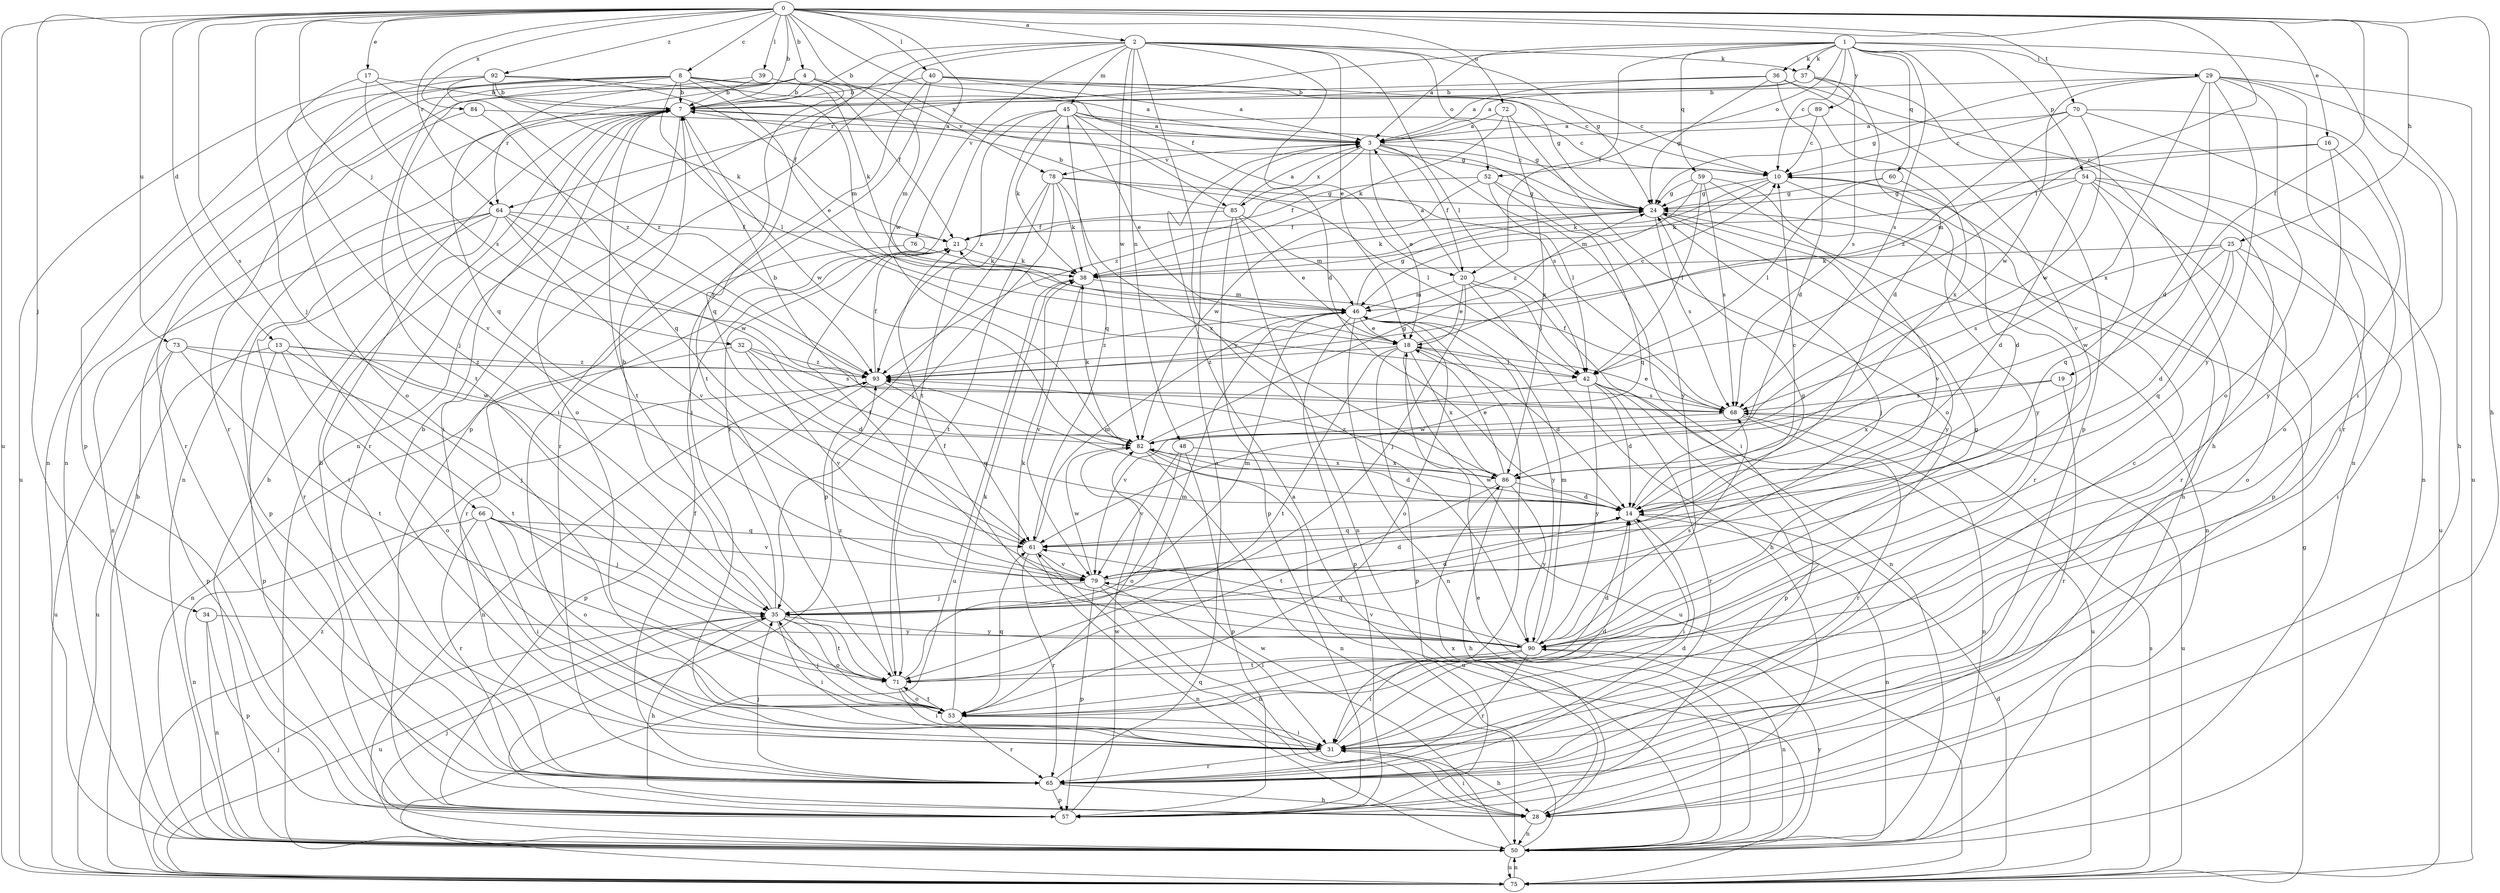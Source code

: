 strict digraph  {
0;
1;
2;
3;
4;
7;
8;
10;
13;
14;
16;
17;
18;
19;
20;
21;
24;
25;
28;
29;
31;
32;
34;
35;
36;
37;
38;
39;
40;
42;
45;
46;
48;
50;
52;
53;
54;
57;
59;
60;
61;
64;
65;
66;
68;
70;
71;
72;
73;
75;
76;
78;
79;
82;
84;
85;
86;
89;
90;
92;
93;
0 -> 2  [label=a];
0 -> 4  [label=b];
0 -> 7  [label=b];
0 -> 8  [label=c];
0 -> 13  [label=d];
0 -> 16  [label=e];
0 -> 17  [label=e];
0 -> 19  [label=f];
0 -> 20  [label=f];
0 -> 25  [label=h];
0 -> 28  [label=h];
0 -> 32  [label=j];
0 -> 34  [label=j];
0 -> 35  [label=j];
0 -> 39  [label=l];
0 -> 40  [label=l];
0 -> 42  [label=l];
0 -> 64  [label=r];
0 -> 66  [label=s];
0 -> 70  [label=t];
0 -> 72  [label=u];
0 -> 73  [label=u];
0 -> 75  [label=u];
0 -> 82  [label=w];
0 -> 84  [label=x];
0 -> 85  [label=x];
0 -> 92  [label=z];
1 -> 3  [label=a];
1 -> 10  [label=c];
1 -> 20  [label=f];
1 -> 29  [label=i];
1 -> 31  [label=i];
1 -> 36  [label=k];
1 -> 37  [label=k];
1 -> 52  [label=o];
1 -> 54  [label=p];
1 -> 57  [label=p];
1 -> 59  [label=q];
1 -> 60  [label=q];
1 -> 64  [label=r];
1 -> 68  [label=s];
1 -> 89  [label=y];
2 -> 7  [label=b];
2 -> 14  [label=d];
2 -> 18  [label=e];
2 -> 24  [label=g];
2 -> 37  [label=k];
2 -> 42  [label=l];
2 -> 45  [label=m];
2 -> 48  [label=n];
2 -> 50  [label=n];
2 -> 52  [label=o];
2 -> 57  [label=p];
2 -> 76  [label=v];
2 -> 82  [label=w];
2 -> 90  [label=y];
3 -> 10  [label=c];
3 -> 18  [label=e];
3 -> 20  [label=f];
3 -> 31  [label=i];
3 -> 78  [label=v];
3 -> 85  [label=x];
3 -> 90  [label=y];
3 -> 93  [label=z];
4 -> 7  [label=b];
4 -> 31  [label=i];
4 -> 46  [label=m];
4 -> 50  [label=n];
4 -> 61  [label=q];
4 -> 64  [label=r];
4 -> 65  [label=r];
4 -> 78  [label=v];
7 -> 3  [label=a];
7 -> 24  [label=g];
7 -> 31  [label=i];
7 -> 50  [label=n];
7 -> 53  [label=o];
7 -> 65  [label=r];
7 -> 71  [label=t];
7 -> 82  [label=w];
8 -> 7  [label=b];
8 -> 10  [label=c];
8 -> 18  [label=e];
8 -> 38  [label=k];
8 -> 42  [label=l];
8 -> 46  [label=m];
8 -> 50  [label=n];
8 -> 57  [label=p];
8 -> 71  [label=t];
8 -> 79  [label=v];
10 -> 24  [label=g];
10 -> 28  [label=h];
10 -> 38  [label=k];
10 -> 46  [label=m];
10 -> 90  [label=y];
13 -> 53  [label=o];
13 -> 57  [label=p];
13 -> 71  [label=t];
13 -> 75  [label=u];
13 -> 82  [label=w];
13 -> 93  [label=z];
14 -> 10  [label=c];
14 -> 31  [label=i];
14 -> 50  [label=n];
14 -> 61  [label=q];
14 -> 82  [label=w];
14 -> 93  [label=z];
16 -> 10  [label=c];
16 -> 46  [label=m];
16 -> 53  [label=o];
16 -> 90  [label=y];
17 -> 7  [label=b];
17 -> 35  [label=j];
17 -> 68  [label=s];
17 -> 93  [label=z];
18 -> 10  [label=c];
18 -> 14  [label=d];
18 -> 42  [label=l];
18 -> 57  [label=p];
18 -> 71  [label=t];
18 -> 75  [label=u];
18 -> 86  [label=x];
18 -> 93  [label=z];
19 -> 65  [label=r];
19 -> 68  [label=s];
19 -> 86  [label=x];
20 -> 3  [label=a];
20 -> 18  [label=e];
20 -> 28  [label=h];
20 -> 35  [label=j];
20 -> 42  [label=l];
20 -> 46  [label=m];
20 -> 50  [label=n];
21 -> 38  [label=k];
24 -> 21  [label=f];
24 -> 35  [label=j];
24 -> 38  [label=k];
24 -> 50  [label=n];
24 -> 68  [label=s];
24 -> 90  [label=y];
25 -> 14  [label=d];
25 -> 31  [label=i];
25 -> 38  [label=k];
25 -> 53  [label=o];
25 -> 61  [label=q];
25 -> 68  [label=s];
25 -> 82  [label=w];
28 -> 7  [label=b];
28 -> 31  [label=i];
28 -> 50  [label=n];
28 -> 61  [label=q];
28 -> 86  [label=x];
29 -> 7  [label=b];
29 -> 14  [label=d];
29 -> 24  [label=g];
29 -> 28  [label=h];
29 -> 53  [label=o];
29 -> 65  [label=r];
29 -> 75  [label=u];
29 -> 82  [label=w];
29 -> 86  [label=x];
29 -> 90  [label=y];
31 -> 7  [label=b];
31 -> 10  [label=c];
31 -> 14  [label=d];
31 -> 28  [label=h];
31 -> 65  [label=r];
32 -> 14  [label=d];
32 -> 50  [label=n];
32 -> 68  [label=s];
32 -> 79  [label=v];
32 -> 93  [label=z];
34 -> 50  [label=n];
34 -> 57  [label=p];
34 -> 90  [label=y];
35 -> 7  [label=b];
35 -> 14  [label=d];
35 -> 21  [label=f];
35 -> 28  [label=h];
35 -> 31  [label=i];
35 -> 46  [label=m];
35 -> 53  [label=o];
35 -> 71  [label=t];
35 -> 75  [label=u];
35 -> 90  [label=y];
36 -> 3  [label=a];
36 -> 7  [label=b];
36 -> 14  [label=d];
36 -> 24  [label=g];
36 -> 50  [label=n];
36 -> 79  [label=v];
37 -> 3  [label=a];
37 -> 7  [label=b];
37 -> 14  [label=d];
37 -> 28  [label=h];
37 -> 68  [label=s];
38 -> 46  [label=m];
38 -> 75  [label=u];
38 -> 79  [label=v];
39 -> 7  [label=b];
39 -> 21  [label=f];
39 -> 61  [label=q];
40 -> 3  [label=a];
40 -> 7  [label=b];
40 -> 10  [label=c];
40 -> 24  [label=g];
40 -> 31  [label=i];
40 -> 71  [label=t];
42 -> 14  [label=d];
42 -> 57  [label=p];
42 -> 65  [label=r];
42 -> 75  [label=u];
42 -> 79  [label=v];
42 -> 90  [label=y];
45 -> 3  [label=a];
45 -> 10  [label=c];
45 -> 18  [label=e];
45 -> 24  [label=g];
45 -> 38  [label=k];
45 -> 61  [label=q];
45 -> 65  [label=r];
45 -> 68  [label=s];
45 -> 71  [label=t];
45 -> 93  [label=z];
46 -> 18  [label=e];
46 -> 24  [label=g];
46 -> 31  [label=i];
46 -> 50  [label=n];
46 -> 53  [label=o];
46 -> 57  [label=p];
46 -> 90  [label=y];
46 -> 93  [label=z];
48 -> 53  [label=o];
48 -> 57  [label=p];
48 -> 79  [label=v];
48 -> 86  [label=x];
50 -> 3  [label=a];
50 -> 7  [label=b];
50 -> 18  [label=e];
50 -> 35  [label=j];
50 -> 75  [label=u];
50 -> 82  [label=w];
50 -> 90  [label=y];
52 -> 21  [label=f];
52 -> 24  [label=g];
52 -> 42  [label=l];
52 -> 61  [label=q];
52 -> 82  [label=w];
53 -> 31  [label=i];
53 -> 35  [label=j];
53 -> 38  [label=k];
53 -> 61  [label=q];
53 -> 65  [label=r];
53 -> 71  [label=t];
54 -> 14  [label=d];
54 -> 24  [label=g];
54 -> 38  [label=k];
54 -> 57  [label=p];
54 -> 61  [label=q];
54 -> 65  [label=r];
54 -> 75  [label=u];
57 -> 82  [label=w];
59 -> 24  [label=g];
59 -> 42  [label=l];
59 -> 65  [label=r];
59 -> 68  [label=s];
59 -> 79  [label=v];
59 -> 93  [label=z];
60 -> 14  [label=d];
60 -> 24  [label=g];
60 -> 42  [label=l];
61 -> 46  [label=m];
61 -> 50  [label=n];
61 -> 65  [label=r];
61 -> 79  [label=v];
64 -> 21  [label=f];
64 -> 31  [label=i];
64 -> 50  [label=n];
64 -> 57  [label=p];
64 -> 65  [label=r];
64 -> 79  [label=v];
64 -> 82  [label=w];
64 -> 93  [label=z];
65 -> 3  [label=a];
65 -> 14  [label=d];
65 -> 21  [label=f];
65 -> 28  [label=h];
65 -> 35  [label=j];
65 -> 57  [label=p];
66 -> 31  [label=i];
66 -> 35  [label=j];
66 -> 50  [label=n];
66 -> 53  [label=o];
66 -> 61  [label=q];
66 -> 65  [label=r];
66 -> 79  [label=v];
68 -> 18  [label=e];
68 -> 21  [label=f];
68 -> 50  [label=n];
68 -> 65  [label=r];
68 -> 75  [label=u];
68 -> 82  [label=w];
70 -> 3  [label=a];
70 -> 10  [label=c];
70 -> 31  [label=i];
70 -> 50  [label=n];
70 -> 82  [label=w];
70 -> 93  [label=z];
71 -> 14  [label=d];
71 -> 31  [label=i];
71 -> 46  [label=m];
71 -> 53  [label=o];
71 -> 93  [label=z];
72 -> 3  [label=a];
72 -> 38  [label=k];
72 -> 53  [label=o];
72 -> 86  [label=x];
73 -> 35  [label=j];
73 -> 57  [label=p];
73 -> 71  [label=t];
73 -> 75  [label=u];
73 -> 93  [label=z];
75 -> 7  [label=b];
75 -> 14  [label=d];
75 -> 24  [label=g];
75 -> 35  [label=j];
75 -> 50  [label=n];
75 -> 68  [label=s];
75 -> 93  [label=z];
76 -> 38  [label=k];
76 -> 65  [label=r];
78 -> 24  [label=g];
78 -> 35  [label=j];
78 -> 38  [label=k];
78 -> 42  [label=l];
78 -> 57  [label=p];
78 -> 71  [label=t];
78 -> 86  [label=x];
79 -> 14  [label=d];
79 -> 21  [label=f];
79 -> 24  [label=g];
79 -> 28  [label=h];
79 -> 31  [label=i];
79 -> 35  [label=j];
79 -> 57  [label=p];
79 -> 82  [label=w];
82 -> 7  [label=b];
82 -> 14  [label=d];
82 -> 24  [label=g];
82 -> 38  [label=k];
82 -> 50  [label=n];
82 -> 75  [label=u];
82 -> 86  [label=x];
84 -> 3  [label=a];
84 -> 61  [label=q];
84 -> 65  [label=r];
85 -> 3  [label=a];
85 -> 7  [label=b];
85 -> 18  [label=e];
85 -> 21  [label=f];
85 -> 46  [label=m];
85 -> 50  [label=n];
85 -> 57  [label=p];
86 -> 14  [label=d];
86 -> 18  [label=e];
86 -> 28  [label=h];
86 -> 71  [label=t];
86 -> 90  [label=y];
86 -> 93  [label=z];
89 -> 3  [label=a];
89 -> 10  [label=c];
89 -> 86  [label=x];
90 -> 21  [label=f];
90 -> 24  [label=g];
90 -> 31  [label=i];
90 -> 38  [label=k];
90 -> 46  [label=m];
90 -> 50  [label=n];
90 -> 61  [label=q];
90 -> 65  [label=r];
90 -> 68  [label=s];
90 -> 71  [label=t];
90 -> 79  [label=v];
92 -> 3  [label=a];
92 -> 7  [label=b];
92 -> 21  [label=f];
92 -> 38  [label=k];
92 -> 53  [label=o];
92 -> 75  [label=u];
92 -> 93  [label=z];
93 -> 21  [label=f];
93 -> 50  [label=n];
93 -> 57  [label=p];
93 -> 61  [label=q];
93 -> 68  [label=s];
}

